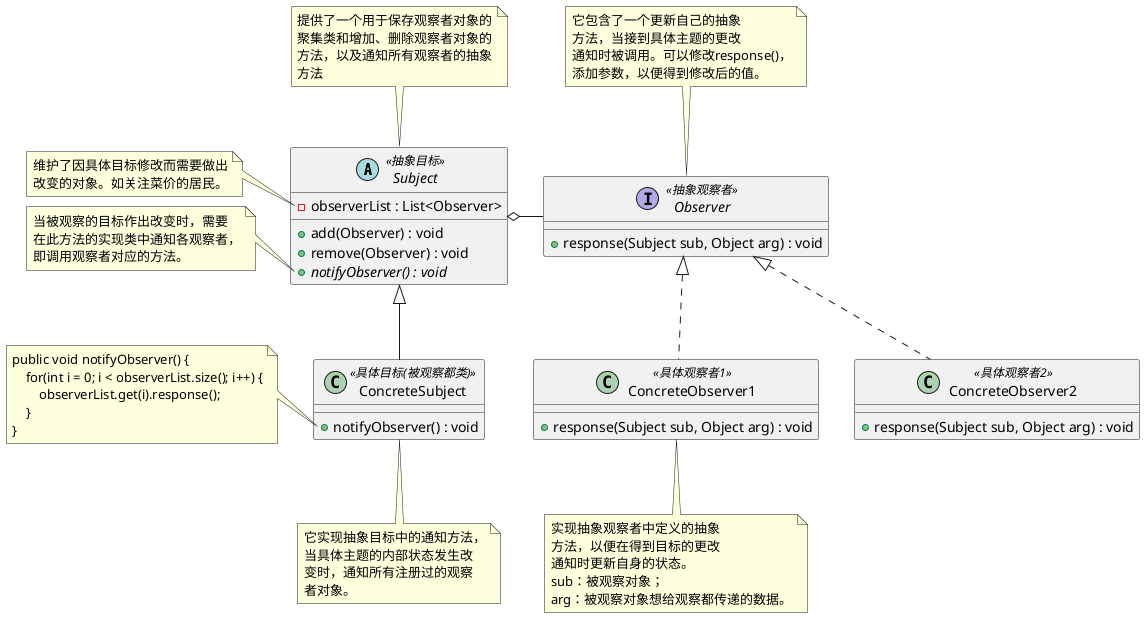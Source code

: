 @startuml

abstract class Subject <<抽象目标>> {
    - observerList : List<Observer>
    + add(Observer) : void
    + remove(Observer) : void
    + {abstract} notifyObserver() : void
}
note left of Subject::observerList
    维护了因具体目标修改而需要做出
    改变的对象。如关注菜价的居民。
end note

note left of Subject::notifyObserver
    当被观察的目标作出改变时，需要
    在此方法的实现类中通知各观察者，
    即调用观察者对应的方法。
end note

note top of Subject
    提供了一个用于保存观察者对象的
    聚集类和增加、删除观察者对象的
    方法，以及通知所有观察者的抽象
    方法
end note


class ConcreteSubject <<具体目标(被观察都类)>> extends Subject {
    + notifyObserver() : void
}
note left of ConcreteSubject::notifyObserver
    public void notifyObserver() {
        for(int i = 0; i < observerList.size(); i++) {
            observerList.get(i).response();
        }
    }
end note

note bottom of ConcreteSubject
    它实现抽象目标中的通知方法，
    当具体主题的内部状态发生改
    变时，通知所有注册过的观察
    者对象。
end note


interface Observer <<抽象观察者>> {
    + response(Subject sub, Object arg) : void
}
note top of Observer
    它包含了一个更新自己的抽象
    方法，当接到具体主题的更改
    通知时被调用。可以修改response()，
    添加参数，以便得到修改后的值。
end note


class ConcreteObserver1 <<具体观察者1>> implements Observer {
    + response(Subject sub, Object arg) : void
}
note bottom of ConcreteObserver1
    实现抽象观察者中定义的抽象
    方法，以便在得到目标的更改
    通知时更新自身的状态。
    sub：被观察对象；
    arg：被观察对象想给观察都传递的数据。
end note

class ConcreteObserver2 <<具体观察者2>> implements Observer {
    + response(Subject sub, Object arg) : void
}



Subject o- Observer

@enduml
